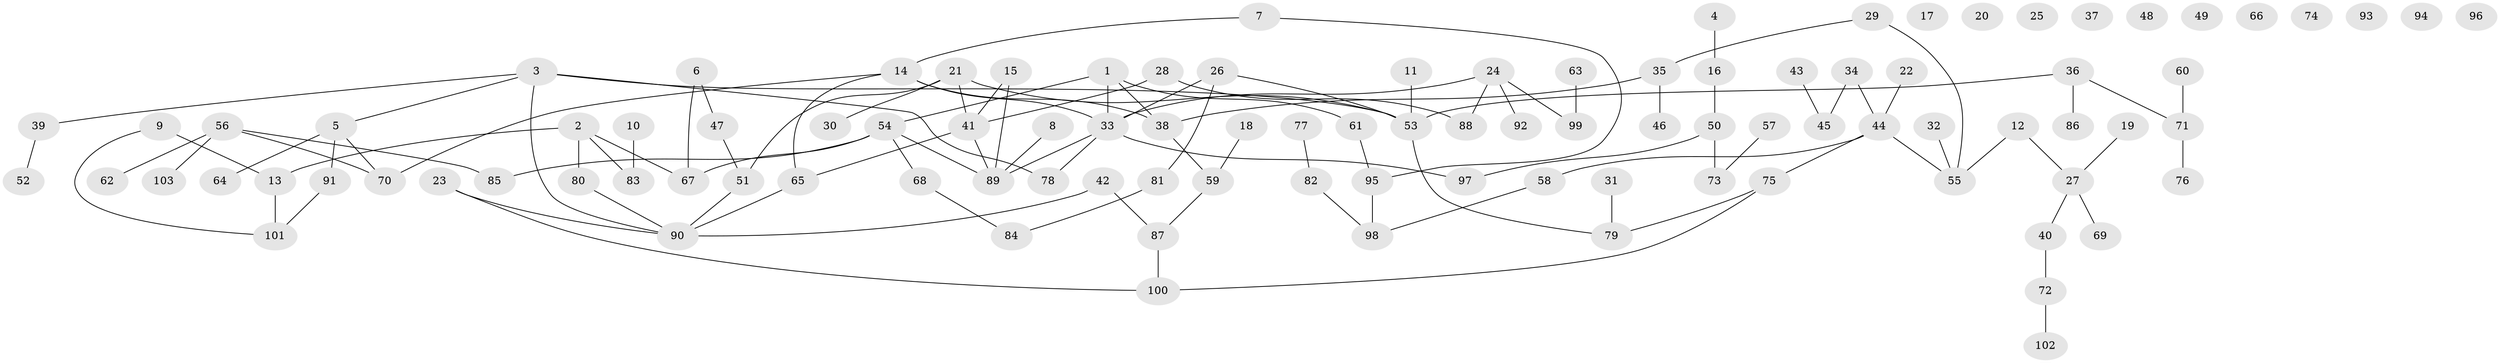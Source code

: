 // coarse degree distribution, {9: 0.0196078431372549, 8: 0.058823529411764705, 6: 0.0196078431372549, 1: 0.3137254901960784, 3: 0.0784313725490196, 2: 0.1568627450980392, 4: 0.0784313725490196, 0: 0.21568627450980393, 5: 0.0196078431372549, 7: 0.0392156862745098}
// Generated by graph-tools (version 1.1) at 2025/16/03/04/25 18:16:26]
// undirected, 103 vertices, 113 edges
graph export_dot {
graph [start="1"]
  node [color=gray90,style=filled];
  1;
  2;
  3;
  4;
  5;
  6;
  7;
  8;
  9;
  10;
  11;
  12;
  13;
  14;
  15;
  16;
  17;
  18;
  19;
  20;
  21;
  22;
  23;
  24;
  25;
  26;
  27;
  28;
  29;
  30;
  31;
  32;
  33;
  34;
  35;
  36;
  37;
  38;
  39;
  40;
  41;
  42;
  43;
  44;
  45;
  46;
  47;
  48;
  49;
  50;
  51;
  52;
  53;
  54;
  55;
  56;
  57;
  58;
  59;
  60;
  61;
  62;
  63;
  64;
  65;
  66;
  67;
  68;
  69;
  70;
  71;
  72;
  73;
  74;
  75;
  76;
  77;
  78;
  79;
  80;
  81;
  82;
  83;
  84;
  85;
  86;
  87;
  88;
  89;
  90;
  91;
  92;
  93;
  94;
  95;
  96;
  97;
  98;
  99;
  100;
  101;
  102;
  103;
  1 -- 33;
  1 -- 38;
  1 -- 54;
  1 -- 61;
  2 -- 13;
  2 -- 67;
  2 -- 80;
  2 -- 83;
  3 -- 5;
  3 -- 39;
  3 -- 53;
  3 -- 78;
  3 -- 90;
  4 -- 16;
  5 -- 64;
  5 -- 70;
  5 -- 91;
  6 -- 47;
  6 -- 67;
  7 -- 14;
  7 -- 95;
  8 -- 89;
  9 -- 13;
  9 -- 101;
  10 -- 83;
  11 -- 53;
  12 -- 27;
  12 -- 55;
  13 -- 101;
  14 -- 33;
  14 -- 38;
  14 -- 65;
  14 -- 70;
  15 -- 41;
  15 -- 89;
  16 -- 50;
  18 -- 59;
  19 -- 27;
  21 -- 30;
  21 -- 41;
  21 -- 51;
  21 -- 53;
  22 -- 44;
  23 -- 90;
  23 -- 100;
  24 -- 33;
  24 -- 88;
  24 -- 92;
  24 -- 99;
  26 -- 33;
  26 -- 53;
  26 -- 81;
  27 -- 40;
  27 -- 69;
  28 -- 41;
  28 -- 88;
  29 -- 35;
  29 -- 55;
  31 -- 79;
  32 -- 55;
  33 -- 78;
  33 -- 89;
  33 -- 97;
  34 -- 44;
  34 -- 45;
  35 -- 38;
  35 -- 46;
  36 -- 53;
  36 -- 71;
  36 -- 86;
  38 -- 59;
  39 -- 52;
  40 -- 72;
  41 -- 65;
  41 -- 89;
  42 -- 87;
  42 -- 90;
  43 -- 45;
  44 -- 55;
  44 -- 58;
  44 -- 75;
  47 -- 51;
  50 -- 73;
  50 -- 97;
  51 -- 90;
  53 -- 79;
  54 -- 67;
  54 -- 68;
  54 -- 85;
  54 -- 89;
  56 -- 62;
  56 -- 70;
  56 -- 85;
  56 -- 103;
  57 -- 73;
  58 -- 98;
  59 -- 87;
  60 -- 71;
  61 -- 95;
  63 -- 99;
  65 -- 90;
  68 -- 84;
  71 -- 76;
  72 -- 102;
  75 -- 79;
  75 -- 100;
  77 -- 82;
  80 -- 90;
  81 -- 84;
  82 -- 98;
  87 -- 100;
  91 -- 101;
  95 -- 98;
}
